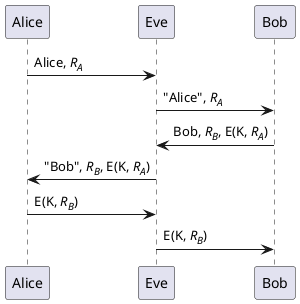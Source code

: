 @startuml Attack1

Alice -> Eve: Alice, <i>R<sub>A</sub></i>
Eve -> Bob: "Alice", <i>R<sub>A</sub></i>
Bob -> Eve: Bob, <i>R<sub>B</sub></i>, E(K, <i>R<sub>A</sub></i>)
Eve -> Alice: "Bob", <i>R<sub>B</sub></i>, E(K, <i>R<sub>A</sub></i>)
Alice -> Eve: E(K, <i>R<sub>B</sub></i>)
Eve -> Bob: E(K, <i>R<sub>B</sub></i>)

@enduml
